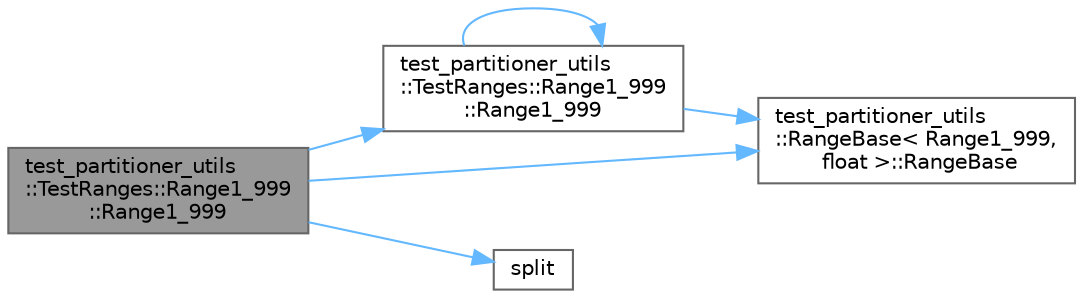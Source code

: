digraph "test_partitioner_utils::TestRanges::Range1_999::Range1_999"
{
 // LATEX_PDF_SIZE
  bgcolor="transparent";
  edge [fontname=Helvetica,fontsize=10,labelfontname=Helvetica,labelfontsize=10];
  node [fontname=Helvetica,fontsize=10,shape=box,height=0.2,width=0.4];
  rankdir="LR";
  Node1 [id="Node000001",label="test_partitioner_utils\l::TestRanges::Range1_999\l::Range1_999",height=0.2,width=0.4,color="gray40", fillcolor="grey60", style="filled", fontcolor="black",tooltip=" "];
  Node1 -> Node2 [id="edge1_Node000001_Node000002",color="steelblue1",style="solid",tooltip=" "];
  Node2 [id="Node000002",label="test_partitioner_utils\l::TestRanges::Range1_999\l::Range1_999",height=0.2,width=0.4,color="grey40", fillcolor="white", style="filled",URL="$classtest__partitioner__utils_1_1_test_ranges_1_1_range1__999.html#a8e1701e3c7faee90137ab6f5eba37e9f",tooltip=" "];
  Node2 -> Node2 [id="edge2_Node000002_Node000002",color="steelblue1",style="solid",tooltip=" "];
  Node2 -> Node3 [id="edge3_Node000002_Node000003",color="steelblue1",style="solid",tooltip=" "];
  Node3 [id="Node000003",label="test_partitioner_utils\l::RangeBase\< Range1_999,\l float \>::RangeBase",height=0.2,width=0.4,color="grey40", fillcolor="white", style="filled",URL="$classtest__partitioner__utils_1_1_range_base.html#a45572a4289fb16a1f1e431ebcf781550",tooltip=" "];
  Node1 -> Node3 [id="edge4_Node000001_Node000003",color="steelblue1",style="solid",tooltip=" "];
  Node1 -> Node4 [id="edge5_Node000001_Node000004",color="steelblue1",style="solid",tooltip=" "];
  Node4 [id="Node000004",label="split",height=0.2,width=0.4,color="grey40", fillcolor="white", style="filled",URL="$dff__run_8cpp.html#a0711bc625a1e6944ca62107b5847365f",tooltip=" "];
}
